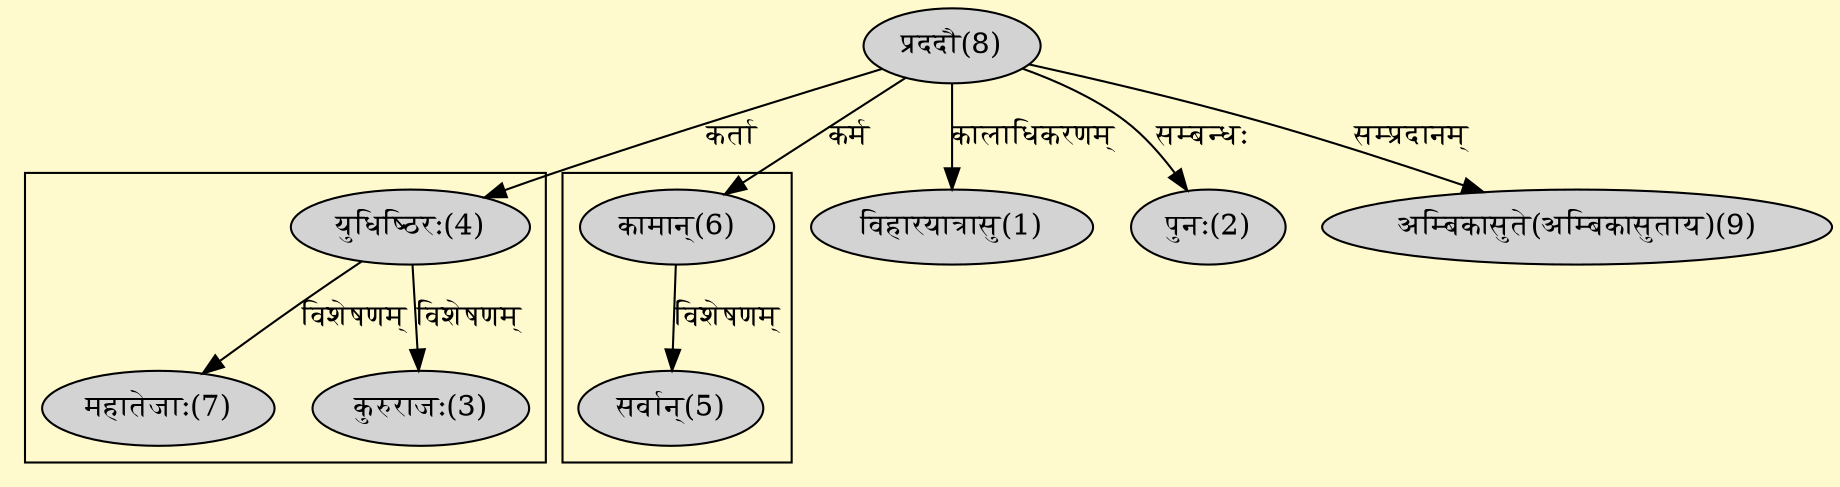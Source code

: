 digraph G{
rankdir=BT;
 compound=true;
 bgcolor="lemonchiffon1";

subgraph cluster_1{
Node3 [style=filled, color="" label = "कुरुराजः(3)"]
Node4 [style=filled, color="" label = "युधिष्ठिरः(4)"]
Node7 [style=filled, color="" label = "महातेजाः(7)"]

}

subgraph cluster_2{
Node5 [style=filled, color="" label = "सर्वान्(5)"]
Node6 [style=filled, color="" label = "कामान्(6)"]

}
Node1 [style=filled, color="" label = "विहारयात्रासु(1)"]
Node8 [style=filled, color="" label = "प्रददौ(8)"]
Node2 [style=filled, color="" label = "पुनः(2)"]
Node4 [style=filled, color="" label = "युधिष्ठिरः(4)"]
Node6 [style=filled, color="" label = "कामान्(6)"]
Node [style=filled, color="" label = ""]
Node9 [style=filled, color="" label = "अम्बिकासुते(अम्बिकासुताय)(9)"]
/* Start of Relations section */

Node1 -> Node8 [  label="कालाधिकरणम्"  dir="back" ]
Node2 -> Node8 [  label="सम्बन्धः"  dir="back" ]
Node3 -> Node4 [  label="विशेषणम्"  dir="back" ]
Node4 -> Node8 [  label="कर्ता"  dir="back" ]
Node5 -> Node6 [  label="विशेषणम्"  dir="back" ]
Node6 -> Node8 [  label="कर्म"  dir="back" ]
Node7 -> Node4 [  label="विशेषणम्"  dir="back" ]
Node9 -> Node8 [  label="सम्प्रदानम्"  dir="back" ]
}
